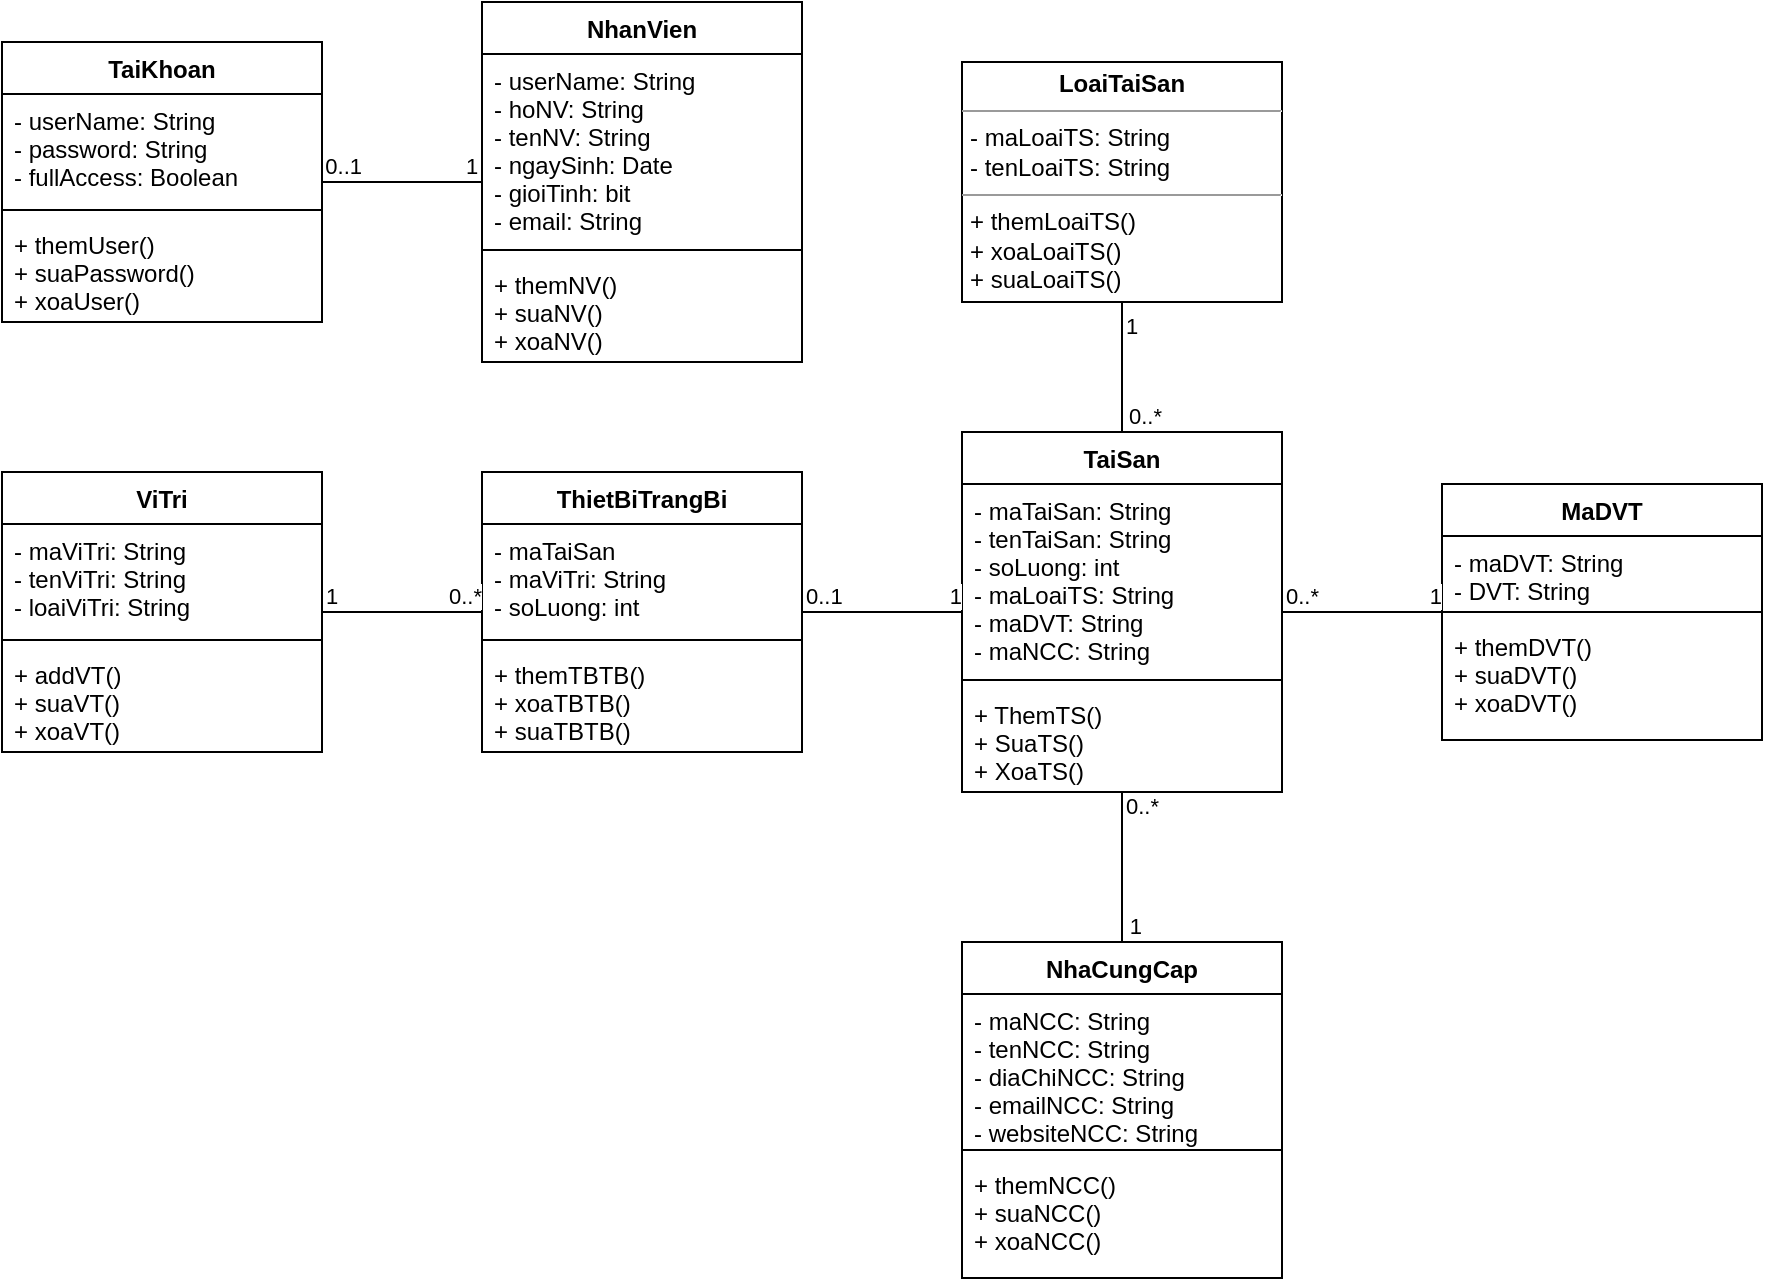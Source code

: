 <mxfile version="14.2.7" type="github" pages="6">
  <diagram id="RAEitHrTKvxhVRwaa03w" name="class">
    <mxGraphModel dx="1422" dy="762" grid="0" gridSize="10" guides="1" tooltips="1" connect="1" arrows="1" fold="1" page="1" pageScale="1" pageWidth="827" pageHeight="1169" math="0" shadow="0">
      <root>
        <mxCell id="0" />
        <mxCell id="1" parent="0" />
        <mxCell id="3gVpLZSkVEJEET_YiUOt-2" value="TaiKhoan" style="swimlane;fontStyle=1;align=center;verticalAlign=top;childLayout=stackLayout;horizontal=1;startSize=26;horizontalStack=0;resizeParent=1;resizeParentMax=0;resizeLast=0;collapsible=1;marginBottom=0;fillColor=none;" parent="1" vertex="1">
          <mxGeometry x="120" y="30" width="160" height="140" as="geometry" />
        </mxCell>
        <mxCell id="3gVpLZSkVEJEET_YiUOt-3" value="- userName: String&#xa;- password: String&#xa;- fullAccess: Boolean" style="text;strokeColor=none;fillColor=none;align=left;verticalAlign=top;spacingLeft=4;spacingRight=4;overflow=hidden;rotatable=0;points=[[0,0.5],[1,0.5]];portConstraint=eastwest;" parent="3gVpLZSkVEJEET_YiUOt-2" vertex="1">
          <mxGeometry y="26" width="160" height="54" as="geometry" />
        </mxCell>
        <mxCell id="3gVpLZSkVEJEET_YiUOt-4" value="" style="line;strokeWidth=1;fillColor=none;align=left;verticalAlign=middle;spacingTop=-1;spacingLeft=3;spacingRight=3;rotatable=0;labelPosition=right;points=[];portConstraint=eastwest;" parent="3gVpLZSkVEJEET_YiUOt-2" vertex="1">
          <mxGeometry y="80" width="160" height="8" as="geometry" />
        </mxCell>
        <mxCell id="3gVpLZSkVEJEET_YiUOt-5" value="+ themUser()&#xa;+ suaPassword()&#xa;+ xoaUser()" style="text;strokeColor=none;fillColor=none;align=left;verticalAlign=top;spacingLeft=4;spacingRight=4;overflow=hidden;rotatable=0;points=[[0,0.5],[1,0.5]];portConstraint=eastwest;" parent="3gVpLZSkVEJEET_YiUOt-2" vertex="1">
          <mxGeometry y="88" width="160" height="52" as="geometry" />
        </mxCell>
        <mxCell id="3gVpLZSkVEJEET_YiUOt-14" value="NhanVien" style="swimlane;fontStyle=1;align=center;verticalAlign=top;childLayout=stackLayout;horizontal=1;startSize=26;horizontalStack=0;resizeParent=1;resizeParentMax=0;resizeLast=0;collapsible=1;marginBottom=0;fillColor=none;" parent="1" vertex="1">
          <mxGeometry x="360" y="10" width="160" height="180" as="geometry" />
        </mxCell>
        <mxCell id="3gVpLZSkVEJEET_YiUOt-15" value="- userName: String&#xa;- hoNV: String&#xa;- tenNV: String&#xa;- ngaySinh: Date&#xa;- gioiTinh: bit&#xa;- email: String" style="text;strokeColor=none;fillColor=none;align=left;verticalAlign=top;spacingLeft=4;spacingRight=4;overflow=hidden;rotatable=0;points=[[0,0.5],[1,0.5]];portConstraint=eastwest;" parent="3gVpLZSkVEJEET_YiUOt-14" vertex="1">
          <mxGeometry y="26" width="160" height="94" as="geometry" />
        </mxCell>
        <mxCell id="3gVpLZSkVEJEET_YiUOt-16" value="" style="line;strokeWidth=1;fillColor=none;align=left;verticalAlign=middle;spacingTop=-1;spacingLeft=3;spacingRight=3;rotatable=0;labelPosition=right;points=[];portConstraint=eastwest;" parent="3gVpLZSkVEJEET_YiUOt-14" vertex="1">
          <mxGeometry y="120" width="160" height="8" as="geometry" />
        </mxCell>
        <mxCell id="3gVpLZSkVEJEET_YiUOt-17" value="+ themNV()&#xa;+ suaNV()&#xa;+ xoaNV()" style="text;strokeColor=none;fillColor=none;align=left;verticalAlign=top;spacingLeft=4;spacingRight=4;overflow=hidden;rotatable=0;points=[[0,0.5],[1,0.5]];portConstraint=eastwest;" parent="3gVpLZSkVEJEET_YiUOt-14" vertex="1">
          <mxGeometry y="128" width="160" height="52" as="geometry" />
        </mxCell>
        <mxCell id="3gVpLZSkVEJEET_YiUOt-27" value="ViTri" style="swimlane;fontStyle=1;align=center;verticalAlign=top;childLayout=stackLayout;horizontal=1;startSize=26;horizontalStack=0;resizeParent=1;resizeParentMax=0;resizeLast=0;collapsible=1;marginBottom=0;fillColor=none;" parent="1" vertex="1">
          <mxGeometry x="120" y="245" width="160" height="140" as="geometry" />
        </mxCell>
        <mxCell id="3gVpLZSkVEJEET_YiUOt-28" value="- maViTri: String&#xa;- tenViTri: String&#xa;- loaiViTri: String" style="text;strokeColor=none;fillColor=none;align=left;verticalAlign=top;spacingLeft=4;spacingRight=4;overflow=hidden;rotatable=0;points=[[0,0.5],[1,0.5]];portConstraint=eastwest;" parent="3gVpLZSkVEJEET_YiUOt-27" vertex="1">
          <mxGeometry y="26" width="160" height="54" as="geometry" />
        </mxCell>
        <mxCell id="3gVpLZSkVEJEET_YiUOt-29" value="" style="line;strokeWidth=1;fillColor=none;align=left;verticalAlign=middle;spacingTop=-1;spacingLeft=3;spacingRight=3;rotatable=0;labelPosition=right;points=[];portConstraint=eastwest;" parent="3gVpLZSkVEJEET_YiUOt-27" vertex="1">
          <mxGeometry y="80" width="160" height="8" as="geometry" />
        </mxCell>
        <mxCell id="3gVpLZSkVEJEET_YiUOt-30" value="+ addVT()&#xa;+ suaVT()&#xa;+ xoaVT()" style="text;strokeColor=none;fillColor=none;align=left;verticalAlign=top;spacingLeft=4;spacingRight=4;overflow=hidden;rotatable=0;points=[[0,0.5],[1,0.5]];portConstraint=eastwest;" parent="3gVpLZSkVEJEET_YiUOt-27" vertex="1">
          <mxGeometry y="88" width="160" height="52" as="geometry" />
        </mxCell>
        <mxCell id="3gVpLZSkVEJEET_YiUOt-32" value="ThietBiTrangBi" style="swimlane;fontStyle=1;align=center;verticalAlign=top;childLayout=stackLayout;horizontal=1;startSize=26;horizontalStack=0;resizeParent=1;resizeParentMax=0;resizeLast=0;collapsible=1;marginBottom=0;fillColor=none;" parent="1" vertex="1">
          <mxGeometry x="360" y="245" width="160" height="140" as="geometry" />
        </mxCell>
        <mxCell id="3gVpLZSkVEJEET_YiUOt-33" value="- maTaiSan&#xa;- maViTri: String&#xa;- soLuong: int" style="text;strokeColor=none;fillColor=none;align=left;verticalAlign=top;spacingLeft=4;spacingRight=4;overflow=hidden;rotatable=0;points=[[0,0.5],[1,0.5]];portConstraint=eastwest;" parent="3gVpLZSkVEJEET_YiUOt-32" vertex="1">
          <mxGeometry y="26" width="160" height="54" as="geometry" />
        </mxCell>
        <mxCell id="3gVpLZSkVEJEET_YiUOt-34" value="" style="line;strokeWidth=1;fillColor=none;align=left;verticalAlign=middle;spacingTop=-1;spacingLeft=3;spacingRight=3;rotatable=0;labelPosition=right;points=[];portConstraint=eastwest;" parent="3gVpLZSkVEJEET_YiUOt-32" vertex="1">
          <mxGeometry y="80" width="160" height="8" as="geometry" />
        </mxCell>
        <mxCell id="3gVpLZSkVEJEET_YiUOt-35" value="+ themTBTB()&#xa;+ xoaTBTB()&#xa;+ suaTBTB()" style="text;strokeColor=none;fillColor=none;align=left;verticalAlign=top;spacingLeft=4;spacingRight=4;overflow=hidden;rotatable=0;points=[[0,0.5],[1,0.5]];portConstraint=eastwest;" parent="3gVpLZSkVEJEET_YiUOt-32" vertex="1">
          <mxGeometry y="88" width="160" height="52" as="geometry" />
        </mxCell>
        <mxCell id="3gVpLZSkVEJEET_YiUOt-36" value="TaiSan" style="swimlane;fontStyle=1;align=center;verticalAlign=top;childLayout=stackLayout;horizontal=1;startSize=26;horizontalStack=0;resizeParent=1;resizeParentMax=0;resizeLast=0;collapsible=1;marginBottom=0;fillColor=none;" parent="1" vertex="1">
          <mxGeometry x="600" y="225" width="160" height="180" as="geometry" />
        </mxCell>
        <mxCell id="3gVpLZSkVEJEET_YiUOt-37" value="- maTaiSan: String&#xa;- tenTaiSan: String&#xa;- soLuong: int&#xa;- maLoaiTS: String&#xa;- maDVT: String&#xa;- maNCC: String&#xa;" style="text;strokeColor=none;fillColor=none;align=left;verticalAlign=top;spacingLeft=4;spacingRight=4;overflow=hidden;rotatable=0;points=[[0,0.5],[1,0.5]];portConstraint=eastwest;" parent="3gVpLZSkVEJEET_YiUOt-36" vertex="1">
          <mxGeometry y="26" width="160" height="94" as="geometry" />
        </mxCell>
        <mxCell id="3gVpLZSkVEJEET_YiUOt-38" value="" style="line;strokeWidth=1;fillColor=none;align=left;verticalAlign=middle;spacingTop=-1;spacingLeft=3;spacingRight=3;rotatable=0;labelPosition=right;points=[];portConstraint=eastwest;" parent="3gVpLZSkVEJEET_YiUOt-36" vertex="1">
          <mxGeometry y="120" width="160" height="8" as="geometry" />
        </mxCell>
        <mxCell id="3gVpLZSkVEJEET_YiUOt-39" value="+ ThemTS()&#xa;+ SuaTS()&#xa;+ XoaTS()" style="text;strokeColor=none;fillColor=none;align=left;verticalAlign=top;spacingLeft=4;spacingRight=4;overflow=hidden;rotatable=0;points=[[0,0.5],[1,0.5]];portConstraint=eastwest;" parent="3gVpLZSkVEJEET_YiUOt-36" vertex="1">
          <mxGeometry y="128" width="160" height="52" as="geometry" />
        </mxCell>
        <mxCell id="3gVpLZSkVEJEET_YiUOt-43" value="" style="endArrow=none;html=1;edgeStyle=orthogonalEdgeStyle;" parent="1" source="3gVpLZSkVEJEET_YiUOt-32" target="3gVpLZSkVEJEET_YiUOt-36" edge="1">
          <mxGeometry relative="1" as="geometry">
            <mxPoint x="250" y="325.0" as="sourcePoint" />
            <mxPoint x="370" y="325.0" as="targetPoint" />
          </mxGeometry>
        </mxCell>
        <mxCell id="3gVpLZSkVEJEET_YiUOt-44" value="0..1" style="edgeLabel;resizable=0;html=1;align=left;verticalAlign=bottom;" parent="3gVpLZSkVEJEET_YiUOt-43" connectable="0" vertex="1">
          <mxGeometry x="-1" relative="1" as="geometry" />
        </mxCell>
        <mxCell id="3gVpLZSkVEJEET_YiUOt-45" value="1" style="edgeLabel;resizable=0;html=1;align=right;verticalAlign=bottom;" parent="3gVpLZSkVEJEET_YiUOt-43" connectable="0" vertex="1">
          <mxGeometry x="1" relative="1" as="geometry" />
        </mxCell>
        <mxCell id="3gVpLZSkVEJEET_YiUOt-53" value="" style="endArrow=none;html=1;edgeStyle=orthogonalEdgeStyle;" parent="1" source="3gVpLZSkVEJEET_YiUOt-27" target="3gVpLZSkVEJEET_YiUOt-32" edge="1">
          <mxGeometry relative="1" as="geometry">
            <mxPoint x="530" y="325" as="sourcePoint" />
            <mxPoint x="650" y="325" as="targetPoint" />
          </mxGeometry>
        </mxCell>
        <mxCell id="3gVpLZSkVEJEET_YiUOt-54" value="1" style="edgeLabel;resizable=0;html=1;align=left;verticalAlign=bottom;" parent="3gVpLZSkVEJEET_YiUOt-53" connectable="0" vertex="1">
          <mxGeometry x="-1" relative="1" as="geometry" />
        </mxCell>
        <mxCell id="3gVpLZSkVEJEET_YiUOt-55" value="0..*" style="edgeLabel;resizable=0;html=1;align=right;verticalAlign=bottom;" parent="3gVpLZSkVEJEET_YiUOt-53" connectable="0" vertex="1">
          <mxGeometry x="1" relative="1" as="geometry" />
        </mxCell>
        <mxCell id="3gVpLZSkVEJEET_YiUOt-56" value="" style="endArrow=none;html=1;edgeStyle=orthogonalEdgeStyle;" parent="1" source="3gVpLZSkVEJEET_YiUOt-14" target="3gVpLZSkVEJEET_YiUOt-2" edge="1">
          <mxGeometry relative="1" as="geometry">
            <mxPoint x="250" y="325" as="sourcePoint" />
            <mxPoint x="370" y="325" as="targetPoint" />
          </mxGeometry>
        </mxCell>
        <mxCell id="3gVpLZSkVEJEET_YiUOt-57" value="1" style="edgeLabel;resizable=0;html=1;align=left;verticalAlign=bottom;" parent="3gVpLZSkVEJEET_YiUOt-56" connectable="0" vertex="1">
          <mxGeometry x="-1" relative="1" as="geometry">
            <mxPoint x="-10" as="offset" />
          </mxGeometry>
        </mxCell>
        <mxCell id="3gVpLZSkVEJEET_YiUOt-58" value="0..1" style="edgeLabel;resizable=0;html=1;align=right;verticalAlign=bottom;" parent="3gVpLZSkVEJEET_YiUOt-56" connectable="0" vertex="1">
          <mxGeometry x="1" relative="1" as="geometry">
            <mxPoint x="20" as="offset" />
          </mxGeometry>
        </mxCell>
        <mxCell id="3gVpLZSkVEJEET_YiUOt-59" value="&lt;p style=&quot;margin: 0px ; margin-top: 4px ; text-align: center&quot;&gt;&lt;b&gt;LoaiTaiSan&lt;/b&gt;&lt;/p&gt;&lt;hr size=&quot;1&quot;&gt;&lt;p style=&quot;margin: 0px ; margin-left: 4px&quot;&gt;- maLoaiTS: String&lt;/p&gt;&lt;p style=&quot;margin: 0px ; margin-left: 4px&quot;&gt;- tenLoaiTS: String&lt;/p&gt;&lt;hr size=&quot;1&quot;&gt;&lt;p style=&quot;margin: 0px ; margin-left: 4px&quot;&gt;+ themLoaiTS()&lt;/p&gt;&lt;p style=&quot;margin: 0px ; margin-left: 4px&quot;&gt;+ xoaLoaiTS()&lt;/p&gt;&lt;p style=&quot;margin: 0px ; margin-left: 4px&quot;&gt;+ suaLoaiTS()&lt;/p&gt;" style="verticalAlign=top;align=left;overflow=fill;fontSize=12;fontFamily=Helvetica;html=1;fillColor=none;" parent="1" vertex="1">
          <mxGeometry x="600" y="40" width="160" height="120" as="geometry" />
        </mxCell>
        <mxCell id="3gVpLZSkVEJEET_YiUOt-61" value="" style="endArrow=none;html=1;edgeStyle=orthogonalEdgeStyle;" parent="1" source="3gVpLZSkVEJEET_YiUOt-59" target="3gVpLZSkVEJEET_YiUOt-36" edge="1">
          <mxGeometry relative="1" as="geometry">
            <mxPoint x="530" y="325" as="sourcePoint" />
            <mxPoint x="650" y="325" as="targetPoint" />
          </mxGeometry>
        </mxCell>
        <mxCell id="3gVpLZSkVEJEET_YiUOt-62" value="1" style="edgeLabel;resizable=0;html=1;align=left;verticalAlign=bottom;" parent="3gVpLZSkVEJEET_YiUOt-61" connectable="0" vertex="1">
          <mxGeometry x="-1" relative="1" as="geometry">
            <mxPoint y="20" as="offset" />
          </mxGeometry>
        </mxCell>
        <mxCell id="3gVpLZSkVEJEET_YiUOt-63" value="0..*" style="edgeLabel;resizable=0;html=1;align=right;verticalAlign=bottom;" parent="3gVpLZSkVEJEET_YiUOt-61" connectable="0" vertex="1">
          <mxGeometry x="1" relative="1" as="geometry">
            <mxPoint x="20" as="offset" />
          </mxGeometry>
        </mxCell>
        <mxCell id="3gVpLZSkVEJEET_YiUOt-64" value="MaDVT" style="swimlane;fontStyle=1;align=center;verticalAlign=top;childLayout=stackLayout;horizontal=1;startSize=26;horizontalStack=0;resizeParent=1;resizeParentMax=0;resizeLast=0;collapsible=1;marginBottom=0;fillColor=none;" parent="1" vertex="1">
          <mxGeometry x="840" y="251" width="160" height="128" as="geometry" />
        </mxCell>
        <mxCell id="3gVpLZSkVEJEET_YiUOt-65" value="- maDVT: String&#xa;- DVT: String" style="text;strokeColor=none;fillColor=none;align=left;verticalAlign=top;spacingLeft=4;spacingRight=4;overflow=hidden;rotatable=0;points=[[0,0.5],[1,0.5]];portConstraint=eastwest;" parent="3gVpLZSkVEJEET_YiUOt-64" vertex="1">
          <mxGeometry y="26" width="160" height="34" as="geometry" />
        </mxCell>
        <mxCell id="3gVpLZSkVEJEET_YiUOt-66" value="" style="line;strokeWidth=1;fillColor=none;align=left;verticalAlign=middle;spacingTop=-1;spacingLeft=3;spacingRight=3;rotatable=0;labelPosition=right;points=[];portConstraint=eastwest;" parent="3gVpLZSkVEJEET_YiUOt-64" vertex="1">
          <mxGeometry y="60" width="160" height="8" as="geometry" />
        </mxCell>
        <mxCell id="3gVpLZSkVEJEET_YiUOt-67" value="+ themDVT()&#xa;+ suaDVT()&#xa;+ xoaDVT()" style="text;strokeColor=none;fillColor=none;align=left;verticalAlign=top;spacingLeft=4;spacingRight=4;overflow=hidden;rotatable=0;points=[[0,0.5],[1,0.5]];portConstraint=eastwest;" parent="3gVpLZSkVEJEET_YiUOt-64" vertex="1">
          <mxGeometry y="68" width="160" height="60" as="geometry" />
        </mxCell>
        <mxCell id="3gVpLZSkVEJEET_YiUOt-68" value="" style="endArrow=none;html=1;edgeStyle=orthogonalEdgeStyle;" parent="1" source="3gVpLZSkVEJEET_YiUOt-36" target="3gVpLZSkVEJEET_YiUOt-64" edge="1">
          <mxGeometry relative="1" as="geometry">
            <mxPoint x="530" y="325" as="sourcePoint" />
            <mxPoint x="650" y="325" as="targetPoint" />
          </mxGeometry>
        </mxCell>
        <mxCell id="3gVpLZSkVEJEET_YiUOt-69" value="0..*" style="edgeLabel;resizable=0;html=1;align=left;verticalAlign=bottom;" parent="3gVpLZSkVEJEET_YiUOt-68" connectable="0" vertex="1">
          <mxGeometry x="-1" relative="1" as="geometry" />
        </mxCell>
        <mxCell id="3gVpLZSkVEJEET_YiUOt-70" value="1" style="edgeLabel;resizable=0;html=1;align=right;verticalAlign=bottom;" parent="3gVpLZSkVEJEET_YiUOt-68" connectable="0" vertex="1">
          <mxGeometry x="1" relative="1" as="geometry" />
        </mxCell>
        <mxCell id="3gVpLZSkVEJEET_YiUOt-71" value="NhaCungCap" style="swimlane;fontStyle=1;align=center;verticalAlign=top;childLayout=stackLayout;horizontal=1;startSize=26;horizontalStack=0;resizeParent=1;resizeParentMax=0;resizeLast=0;collapsible=1;marginBottom=0;fillColor=none;" parent="1" vertex="1">
          <mxGeometry x="600" y="480" width="160" height="168" as="geometry" />
        </mxCell>
        <mxCell id="3gVpLZSkVEJEET_YiUOt-72" value="- maNCC: String&#xa;- tenNCC: String&#xa;- diaChiNCC: String&#xa;- emailNCC: String&#xa;- websiteNCC: String" style="text;strokeColor=none;fillColor=none;align=left;verticalAlign=top;spacingLeft=4;spacingRight=4;overflow=hidden;rotatable=0;points=[[0,0.5],[1,0.5]];portConstraint=eastwest;" parent="3gVpLZSkVEJEET_YiUOt-71" vertex="1">
          <mxGeometry y="26" width="160" height="74" as="geometry" />
        </mxCell>
        <mxCell id="3gVpLZSkVEJEET_YiUOt-73" value="" style="line;strokeWidth=1;fillColor=none;align=left;verticalAlign=middle;spacingTop=-1;spacingLeft=3;spacingRight=3;rotatable=0;labelPosition=right;points=[];portConstraint=eastwest;" parent="3gVpLZSkVEJEET_YiUOt-71" vertex="1">
          <mxGeometry y="100" width="160" height="8" as="geometry" />
        </mxCell>
        <mxCell id="3gVpLZSkVEJEET_YiUOt-74" value="+ themNCC()&#xa;+ suaNCC()&#xa;+ xoaNCC()" style="text;strokeColor=none;fillColor=none;align=left;verticalAlign=top;spacingLeft=4;spacingRight=4;overflow=hidden;rotatable=0;points=[[0,0.5],[1,0.5]];portConstraint=eastwest;" parent="3gVpLZSkVEJEET_YiUOt-71" vertex="1">
          <mxGeometry y="108" width="160" height="60" as="geometry" />
        </mxCell>
        <mxCell id="3gVpLZSkVEJEET_YiUOt-75" value="" style="endArrow=none;html=1;edgeStyle=orthogonalEdgeStyle;" parent="1" source="3gVpLZSkVEJEET_YiUOt-36" target="3gVpLZSkVEJEET_YiUOt-71" edge="1">
          <mxGeometry relative="1" as="geometry">
            <mxPoint x="770" y="325.0" as="sourcePoint" />
            <mxPoint x="850" y="325.0" as="targetPoint" />
          </mxGeometry>
        </mxCell>
        <mxCell id="3gVpLZSkVEJEET_YiUOt-76" value="0..*" style="edgeLabel;resizable=0;html=1;align=left;verticalAlign=bottom;" parent="3gVpLZSkVEJEET_YiUOt-75" connectable="0" vertex="1">
          <mxGeometry x="-1" relative="1" as="geometry">
            <mxPoint y="15" as="offset" />
          </mxGeometry>
        </mxCell>
        <mxCell id="3gVpLZSkVEJEET_YiUOt-77" value="1" style="edgeLabel;resizable=0;html=1;align=right;verticalAlign=bottom;" parent="3gVpLZSkVEJEET_YiUOt-75" connectable="0" vertex="1">
          <mxGeometry x="1" relative="1" as="geometry">
            <mxPoint x="10" as="offset" />
          </mxGeometry>
        </mxCell>
      </root>
    </mxGraphModel>
  </diagram>
  <diagram id="h5h7EHYUHNHQWOioB1R5" name="login">
    <mxGraphModel dx="1422" dy="762" grid="0" gridSize="10" guides="1" tooltips="1" connect="1" arrows="1" fold="1" page="1" pageScale="1" pageWidth="827" pageHeight="1169" math="0" shadow="0">
      <root>
        <mxCell id="YnYnntMEkjnaOTe9JXkg-0" />
        <mxCell id="YnYnntMEkjnaOTe9JXkg-1" parent="YnYnntMEkjnaOTe9JXkg-0" />
        <mxCell id="HtbIlN3Xa4dZuLqBQ0ec-0" style="edgeStyle=orthogonalEdgeStyle;rounded=0;orthogonalLoop=1;jettySize=auto;html=1;endArrow=open;endFill=0;endSize=8;dashed=1;" parent="YnYnntMEkjnaOTe9JXkg-1" source="HtbIlN3Xa4dZuLqBQ0ec-1" target="HtbIlN3Xa4dZuLqBQ0ec-3" edge="1">
          <mxGeometry relative="1" as="geometry" />
        </mxCell>
        <mxCell id="HtbIlN3Xa4dZuLqBQ0ec-1" value="&lt;p style=&quot;margin: 0px ; margin-top: 4px ; text-align: center&quot;&gt;&amp;lt;&amp;lt;boundary&amp;gt;&amp;gt;&lt;br&gt;&lt;b&gt;FormDangNhap&lt;/b&gt;&lt;/p&gt;&lt;hr size=&quot;1&quot;&gt;&lt;p style=&quot;margin: 0px ; margin-left: 4px&quot;&gt;+ dangNhap(String userName, String password)&lt;br&gt;&lt;/p&gt;" style="verticalAlign=top;align=left;overflow=fill;fontSize=12;fontFamily=Helvetica;html=1;" parent="YnYnntMEkjnaOTe9JXkg-1" vertex="1">
          <mxGeometry x="122" y="205" width="280" height="80" as="geometry" />
        </mxCell>
        <mxCell id="HtbIlN3Xa4dZuLqBQ0ec-2" style="edgeStyle=orthogonalEdgeStyle;rounded=0;orthogonalLoop=1;jettySize=auto;html=1;endArrow=open;endFill=0;endSize=6;" parent="YnYnntMEkjnaOTe9JXkg-1" source="HtbIlN3Xa4dZuLqBQ0ec-3" target="HtbIlN3Xa4dZuLqBQ0ec-4" edge="1">
          <mxGeometry relative="1" as="geometry" />
        </mxCell>
        <mxCell id="HtbIlN3Xa4dZuLqBQ0ec-3" value="&lt;p style=&quot;margin: 0px ; margin-top: 4px ; text-align: center&quot;&gt;&amp;lt;&amp;lt;control&amp;gt;&amp;gt;&lt;br&gt;&lt;b&gt;DKDangNhap&lt;/b&gt;&lt;/p&gt;&lt;hr size=&quot;1&quot;&gt;&lt;p style=&quot;margin: 0px ; margin-left: 4px&quot;&gt;+ kiemTraTK(String userName, String password)&lt;br&gt;&lt;/p&gt;" style="verticalAlign=top;align=left;overflow=fill;fontSize=12;fontFamily=Helvetica;html=1;" parent="YnYnntMEkjnaOTe9JXkg-1" vertex="1">
          <mxGeometry x="122" y="325" width="280" height="80" as="geometry" />
        </mxCell>
        <mxCell id="HtbIlN3Xa4dZuLqBQ0ec-4" value="&lt;p style=&quot;margin: 0px ; margin-top: 4px ; text-align: center&quot;&gt;&amp;lt;&amp;lt;entity&amp;gt;&amp;gt;&lt;br&gt;&lt;b&gt;TaiKhoan&lt;/b&gt;&lt;/p&gt;&lt;hr size=&quot;1&quot;&gt;&lt;p style=&quot;margin: 0px ; margin-left: 4px&quot;&gt;- String: user&lt;br&gt;- String: password&lt;/p&gt;&lt;hr size=&quot;1&quot;&gt;&lt;p style=&quot;margin: 0px ; margin-left: 4px&quot;&gt;+ kiemTraTK(String userName, String password)&lt;br&gt;&lt;/p&gt;" style="verticalAlign=top;align=left;overflow=fill;fontSize=12;fontFamily=Helvetica;html=1;" parent="YnYnntMEkjnaOTe9JXkg-1" vertex="1">
          <mxGeometry x="507" y="310" width="268" height="110" as="geometry" />
        </mxCell>
        <mxCell id="HtbIlN3Xa4dZuLqBQ0ec-5" style="edgeStyle=orthogonalEdgeStyle;rounded=0;orthogonalLoop=1;jettySize=auto;html=1;endArrow=open;endFill=0;endSize=8;" parent="YnYnntMEkjnaOTe9JXkg-1" source="HtbIlN3Xa4dZuLqBQ0ec-6" target="HtbIlN3Xa4dZuLqBQ0ec-1" edge="1">
          <mxGeometry relative="1" as="geometry" />
        </mxCell>
        <mxCell id="HtbIlN3Xa4dZuLqBQ0ec-6" value="Employee" style="shape=umlActor;verticalLabelPosition=bottom;verticalAlign=top;html=1;outlineConnect=0;" parent="YnYnntMEkjnaOTe9JXkg-1" vertex="1">
          <mxGeometry x="52" y="215" width="30" height="60" as="geometry" />
        </mxCell>
      </root>
    </mxGraphModel>
  </diagram>
  <diagram id="zAO2OxBTRoCuoDUjrDyt" name="Sua chua bao tri">
    <mxGraphModel dx="1422" dy="762" grid="0" gridSize="10" guides="1" tooltips="1" connect="1" arrows="1" fold="1" page="1" pageScale="1" pageWidth="827" pageHeight="1169" math="0" shadow="0">
      <root>
        <mxCell id="aAGrlb5YGExNt_dQUtVv-0" />
        <mxCell id="aAGrlb5YGExNt_dQUtVv-1" parent="aAGrlb5YGExNt_dQUtVv-0" />
        <mxCell id="aAGrlb5YGExNt_dQUtVv-2" style="edgeStyle=orthogonalEdgeStyle;rounded=0;orthogonalLoop=1;jettySize=auto;html=1;dashed=1;endArrow=open;endFill=0;endSize=8;" parent="aAGrlb5YGExNt_dQUtVv-1" source="aAGrlb5YGExNt_dQUtVv-3" target="aAGrlb5YGExNt_dQUtVv-7" edge="1">
          <mxGeometry relative="1" as="geometry">
            <Array as="points">
              <mxPoint x="350" y="210" />
              <mxPoint x="350" y="210" />
            </Array>
          </mxGeometry>
        </mxCell>
        <mxCell id="aAGrlb5YGExNt_dQUtVv-3" value="&lt;p style=&quot;margin: 0px ; margin-top: 4px ; text-align: center&quot;&gt;&amp;lt;&amp;lt;boundary&amp;gt;&amp;gt;&lt;br&gt;&lt;b&gt;FormSCBT&lt;/b&gt;&lt;/p&gt;&lt;hr size=&quot;1&quot;&gt;&lt;p style=&quot;margin: 0px 0px 0px 4px&quot;&gt;+ SCBTThietBi()&lt;br&gt;+ xemBanGhiSCBT()&lt;/p&gt;&lt;p style=&quot;margin: 0px 0px 0px 4px&quot;&gt;+ luuBanGhiSCBT()&lt;/p&gt;" style="verticalAlign=top;align=left;overflow=fill;fontSize=12;fontFamily=Helvetica;html=1;" parent="aAGrlb5YGExNt_dQUtVv-1" vertex="1">
          <mxGeometry x="139" y="160" width="160" height="100" as="geometry" />
        </mxCell>
        <mxCell id="aAGrlb5YGExNt_dQUtVv-4" style="edgeStyle=orthogonalEdgeStyle;rounded=0;orthogonalLoop=1;jettySize=auto;html=1;endArrow=open;endFill=0;endSize=8;" parent="aAGrlb5YGExNt_dQUtVv-1" source="aAGrlb5YGExNt_dQUtVv-7" target="bk4ySWkAprI1VT_vWQbj-0" edge="1">
          <mxGeometry relative="1" as="geometry">
            <mxPoint x="440.5" y="370" as="targetPoint" />
          </mxGeometry>
        </mxCell>
        <mxCell id="aAGrlb5YGExNt_dQUtVv-5" style="edgeStyle=orthogonalEdgeStyle;rounded=0;orthogonalLoop=1;jettySize=auto;html=1;endArrow=open;endFill=0;endSize=8;" parent="aAGrlb5YGExNt_dQUtVv-1" source="aAGrlb5YGExNt_dQUtVv-7" target="aAGrlb5YGExNt_dQUtVv-13" edge="1">
          <mxGeometry relative="1" as="geometry">
            <Array as="points" />
          </mxGeometry>
        </mxCell>
        <mxCell id="aAGrlb5YGExNt_dQUtVv-7" value="&lt;p style=&quot;margin: 0px ; margin-top: 4px ; text-align: center&quot;&gt;&amp;lt;&amp;lt;control&amp;gt;&amp;gt;&lt;br&gt;&lt;b&gt;DKSCBT&lt;/b&gt;&lt;/p&gt;&lt;hr size=&quot;1&quot;&gt;&lt;p style=&quot;margin: 0px ; margin-left: 4px&quot;&gt;- dsMaTaiSan[]&lt;br&gt;- maSCBT: String&lt;/p&gt;&lt;hr size=&quot;1&quot;&gt;&lt;p style=&quot;margin: 0px ; margin-left: 4px&quot;&gt;&lt;span&gt;+ xacThucMaTaiSan()&lt;/span&gt;&lt;br&gt;&lt;/p&gt;&lt;p style=&quot;margin: 0px ; margin-left: 4px&quot;&gt;+ getMaSCBT()&lt;/p&gt;&lt;p style=&quot;margin: 0px ; margin-left: 4px&quot;&gt;+ setDSMaTaiSan()&lt;/p&gt;&lt;p style=&quot;margin: 0px ; margin-left: 4px&quot;&gt;+ setMaSCBT()&lt;/p&gt;" style="verticalAlign=top;align=left;overflow=fill;fontSize=12;fontFamily=Helvetica;html=1;" parent="aAGrlb5YGExNt_dQUtVv-1" vertex="1">
          <mxGeometry x="360" y="160" width="161" height="160" as="geometry" />
        </mxCell>
        <mxCell id="aAGrlb5YGExNt_dQUtVv-8" style="edgeStyle=orthogonalEdgeStyle;rounded=0;orthogonalLoop=1;jettySize=auto;html=1;endArrow=open;endFill=0;endSize=8;" parent="aAGrlb5YGExNt_dQUtVv-1" source="aAGrlb5YGExNt_dQUtVv-9" target="aAGrlb5YGExNt_dQUtVv-3" edge="1">
          <mxGeometry relative="1" as="geometry" />
        </mxCell>
        <mxCell id="aAGrlb5YGExNt_dQUtVv-9" value="Employee" style="shape=umlActor;verticalLabelPosition=bottom;verticalAlign=top;html=1;" parent="aAGrlb5YGExNt_dQUtVv-1" vertex="1">
          <mxGeometry x="60" y="180" width="30" height="60" as="geometry" />
        </mxCell>
        <mxCell id="x_qhnZGOFe83ArAi6nXp-0" style="edgeStyle=orthogonalEdgeStyle;rounded=0;orthogonalLoop=1;jettySize=auto;html=1;startSize=7;endArrow=open;endFill=0;endSize=8;" parent="aAGrlb5YGExNt_dQUtVv-1" source="bk4ySWkAprI1VT_vWQbj-0" target="aAGrlb5YGExNt_dQUtVv-14" edge="1">
          <mxGeometry relative="1" as="geometry">
            <mxPoint x="360" y="460.029" as="sourcePoint" />
          </mxGeometry>
        </mxCell>
        <mxCell id="aAGrlb5YGExNt_dQUtVv-13" value="&lt;p style=&quot;margin: 0px ; margin-top: 4px ; text-align: center&quot;&gt;&amp;lt;&amp;lt;entity&amp;gt;&amp;gt;&lt;br&gt;&lt;b&gt;BanGhiSCBT&lt;/b&gt;&lt;/p&gt;&lt;hr size=&quot;1&quot;&gt;&lt;p style=&quot;margin: 0px ; margin-left: 4px&quot;&gt;- maSCBT: String&lt;br&gt;&lt;/p&gt;&lt;p style=&quot;margin: 0px ; margin-left: 4px&quot;&gt;- dsMaTaiSan[]&lt;/p&gt;&lt;p style=&quot;margin: 0px ; margin-left: 4px&quot;&gt;- thoiGianSCBT: Date&lt;/p&gt;&lt;p style=&quot;margin: 0px ; margin-left: 4px&quot;&gt;- thoiGianHoanTat: Date&lt;/p&gt;&lt;p style=&quot;margin: 0px ; margin-left: 4px&quot;&gt;- tinhTrang: String&lt;/p&gt;&lt;p style=&quot;margin: 0px ; margin-left: 4px&quot;&gt;- ghiChu: String&lt;/p&gt;&lt;hr size=&quot;1&quot;&gt;&lt;p style=&quot;margin: 0px ; margin-left: 4px&quot;&gt;+ themBanGhiSCBT()&lt;/p&gt;&lt;p style=&quot;margin: 0px ; margin-left: 4px&quot;&gt;+ xoaBanGhiSCBT()&lt;/p&gt;&lt;p style=&quot;margin: 0px ; margin-left: 4px&quot;&gt;+ suaBanGhiSCBT()&lt;/p&gt;&lt;p style=&quot;margin: 0px ; margin-left: 4px&quot;&gt;+ getMaSCBT()&lt;/p&gt;" style="verticalAlign=top;align=left;overflow=fill;fontSize=12;fontFamily=Helvetica;html=1;" parent="aAGrlb5YGExNt_dQUtVv-1" vertex="1">
          <mxGeometry x="580" y="160" width="161" height="220" as="geometry" />
        </mxCell>
        <mxCell id="aAGrlb5YGExNt_dQUtVv-14" value="&lt;p style=&quot;margin: 0px ; margin-top: 4px ; text-align: center&quot;&gt;&amp;lt;&amp;lt;entity&amp;gt;&amp;gt;&lt;br&gt;&lt;b&gt;TaiSan&lt;/b&gt;&lt;/p&gt;&lt;hr size=&quot;1&quot;&gt;&lt;p style=&quot;margin: 0px ; margin-left: 4px&quot;&gt;- maTaiSan: String&lt;br style=&quot;padding: 0px ; margin: 0px&quot;&gt;- tenTaiSan: String&lt;br style=&quot;padding: 0px ; margin: 0px&quot;&gt;- soLuong: int&lt;br style=&quot;padding: 0px ; margin: 0px&quot;&gt;- maLoaiTS: String&lt;br style=&quot;padding: 0px ; margin: 0px&quot;&gt;- maDVT: String&lt;br style=&quot;padding: 0px ; margin: 0px&quot;&gt;- maNCC: String&lt;/p&gt;&lt;hr size=&quot;1&quot;&gt;&lt;p style=&quot;margin: 0px ; margin-left: 4px&quot;&gt;+ getMaTaiSan()&lt;br&gt;+ getTenTaiSan()&lt;/p&gt;&lt;p style=&quot;margin: 0px ; margin-left: 4px&quot;&gt;+ getLoaiTS()&lt;/p&gt;&lt;p style=&quot;margin: 0px ; margin-left: 4px&quot;&gt;+ getNCC()&lt;/p&gt;&lt;p style=&quot;margin: 0px ; margin-left: 4px&quot;&gt;+ timKiemTS()&lt;/p&gt;&lt;p style=&quot;margin: 0px ; margin-left: 4px&quot;&gt;+ getSoLuong()&lt;/p&gt;" style="verticalAlign=top;align=left;overflow=fill;fontSize=12;fontFamily=Helvetica;html=1;" parent="aAGrlb5YGExNt_dQUtVv-1" vertex="1">
          <mxGeometry x="138" y="320" width="161" height="230" as="geometry" />
        </mxCell>
        <mxCell id="bk4ySWkAprI1VT_vWQbj-0" value="&lt;p style=&quot;margin: 0px ; margin-top: 4px ; text-align: center&quot;&gt;&amp;lt;&amp;lt;control&amp;gt;&amp;gt;&lt;br&gt;&lt;b&gt;DKTimKiem&lt;/b&gt;&lt;/p&gt;&lt;hr size=&quot;1&quot;&gt;&lt;p style=&quot;margin: 0px ; margin-left: 4px&quot;&gt;- dsTieuChi[]&lt;/p&gt;&lt;p style=&quot;margin: 0px ; margin-left: 4px&quot;&gt;- dsThuocTinh[]&lt;/p&gt;&lt;p style=&quot;margin: 0px ; margin-left: 4px&quot;&gt;- dsThaoTac[]&lt;/p&gt;&lt;p style=&quot;margin: 0px ; margin-left: 4px&quot;&gt;- dsKetQua[]&lt;/p&gt;&lt;hr size=&quot;1&quot;&gt;&lt;p style=&quot;margin: 0px ; margin-left: 4px&quot;&gt;+ xuLyTuKhoa()&lt;/p&gt;&lt;p style=&quot;margin: 0px ; margin-left: 4px&quot;&gt;+ getKetQua()&lt;/p&gt;&lt;p style=&quot;margin: 0px ; margin-left: 4px&quot;&gt;+ timKiemTS()&lt;/p&gt;&lt;p style=&quot;margin: 0px ; margin-left: 4px&quot;&gt;+ setTieuChi()&lt;/p&gt;" style="verticalAlign=top;align=left;overflow=fill;fontSize=12;fontFamily=Helvetica;html=1;" parent="aAGrlb5YGExNt_dQUtVv-1" vertex="1">
          <mxGeometry x="360" y="375" width="161" height="180" as="geometry" />
        </mxCell>
      </root>
    </mxGraphModel>
  </diagram>
  <diagram id="SH1pedr4PIhH-PoAaaO5" name="hoan tat sua chua bao tri">
    <mxGraphModel dx="1422" dy="762" grid="0" gridSize="10" guides="1" tooltips="1" connect="1" arrows="1" fold="1" page="1" pageScale="1" pageWidth="827" pageHeight="1169" math="0" shadow="0">
      <root>
        <mxCell id="ecenxI_oaud6PLR1HW06-0" />
        <mxCell id="ecenxI_oaud6PLR1HW06-1" parent="ecenxI_oaud6PLR1HW06-0" />
        <mxCell id="ecenxI_oaud6PLR1HW06-2" style="edgeStyle=orthogonalEdgeStyle;rounded=0;orthogonalLoop=1;jettySize=auto;html=1;endArrow=open;endFill=0;endSize=8;dashed=1;" parent="ecenxI_oaud6PLR1HW06-1" source="ecenxI_oaud6PLR1HW06-3" target="ecenxI_oaud6PLR1HW06-8" edge="1">
          <mxGeometry relative="1" as="geometry">
            <Array as="points">
              <mxPoint x="330" y="200" />
              <mxPoint x="330" y="200" />
            </Array>
          </mxGeometry>
        </mxCell>
        <mxCell id="ecenxI_oaud6PLR1HW06-3" value="&lt;p style=&quot;margin: 0px ; margin-top: 4px ; text-align: center&quot;&gt;&amp;lt;&amp;lt;boundary&amp;gt;&amp;gt;&lt;br&gt;&lt;b&gt;FormHTSCBT&lt;/b&gt;&lt;/p&gt;&lt;hr size=&quot;1&quot;&gt;&lt;p style=&quot;margin: 0px ; margin-left: 4px&quot;&gt;+ hoanTatSCBT()&lt;br&gt;&lt;/p&gt;" style="verticalAlign=top;align=left;overflow=fill;fontSize=12;fontFamily=Helvetica;html=1;" parent="ecenxI_oaud6PLR1HW06-1" vertex="1">
          <mxGeometry x="160" y="165" width="160" height="70" as="geometry" />
        </mxCell>
        <mxCell id="ecenxI_oaud6PLR1HW06-4" style="edgeStyle=orthogonalEdgeStyle;rounded=0;orthogonalLoop=1;jettySize=auto;html=1;endArrow=open;endFill=0;endSize=8;" parent="ecenxI_oaud6PLR1HW06-1" source="ecenxI_oaud6PLR1HW06-5" target="ecenxI_oaud6PLR1HW06-3" edge="1">
          <mxGeometry relative="1" as="geometry" />
        </mxCell>
        <mxCell id="ecenxI_oaud6PLR1HW06-5" value="Employee" style="shape=umlActor;verticalLabelPosition=bottom;verticalAlign=top;html=1;" parent="ecenxI_oaud6PLR1HW06-1" vertex="1">
          <mxGeometry x="80" y="170" width="30" height="60" as="geometry" />
        </mxCell>
        <mxCell id="3bPtY_sUYZB25gwrIc1q-1" style="edgeStyle=orthogonalEdgeStyle;rounded=0;orthogonalLoop=1;jettySize=auto;html=1;startSize=7;endArrow=open;endFill=0;endSize=8;" parent="ecenxI_oaud6PLR1HW06-1" source="ecenxI_oaud6PLR1HW06-8" target="PMs-vBLV5k_psrsyDIZQ-0" edge="1">
          <mxGeometry relative="1" as="geometry">
            <mxPoint x="560" y="230" as="targetPoint" />
          </mxGeometry>
        </mxCell>
        <mxCell id="ecenxI_oaud6PLR1HW06-8" value="&lt;p style=&quot;margin: 4px 0px 0px ; text-align: center&quot;&gt;&amp;lt;&amp;lt;control&amp;gt;&amp;gt;&lt;br&gt;&lt;b&gt;DKHTSCBT&lt;/b&gt;&lt;/p&gt;&lt;hr size=&quot;1&quot;&gt;&lt;p style=&quot;margin: 0px 0px 0px 4px&quot;&gt;- dsMaTaiSan[]&lt;br&gt;- maSCBT: String&lt;/p&gt;&lt;hr size=&quot;1&quot;&gt;&lt;p style=&quot;margin: 0px 0px 0px 4px&quot;&gt;+ xacThucMaTaiSan()&lt;br&gt;&lt;/p&gt;&lt;p style=&quot;margin: 0px 0px 0px 4px&quot;&gt;+ getMaSCBT()&lt;/p&gt;&lt;p style=&quot;margin: 0px 0px 0px 4px&quot;&gt;+ setDSMaTaiSan()&lt;/p&gt;&lt;p style=&quot;margin: 0px 0px 0px 4px&quot;&gt;+ setMaSCBT()&lt;/p&gt;" style="verticalAlign=top;align=left;overflow=fill;fontSize=12;fontFamily=Helvetica;html=1;" parent="ecenxI_oaud6PLR1HW06-1" vertex="1">
          <mxGeometry x="360" y="120" width="160" height="160" as="geometry" />
        </mxCell>
        <mxCell id="PMs-vBLV5k_psrsyDIZQ-0" value="&lt;p style=&quot;margin: 0px ; margin-top: 4px ; text-align: center&quot;&gt;&amp;lt;&amp;lt;entity&amp;gt;&amp;gt;&lt;br&gt;&lt;b&gt;BanGhiHTSCBT&lt;/b&gt;&lt;/p&gt;&lt;hr size=&quot;1&quot;&gt;&lt;p style=&quot;margin: 0px ; margin-left: 4px&quot;&gt;- maSCBT: String&lt;br&gt;&lt;/p&gt;&lt;p style=&quot;margin: 0px ; margin-left: 4px&quot;&gt;- dsMaTaiSan[]&lt;/p&gt;&lt;p style=&quot;margin: 0px ; margin-left: 4px&quot;&gt;- thoiGianSCBT: Date&lt;/p&gt;&lt;p style=&quot;margin: 0px ; margin-left: 4px&quot;&gt;- thoiGianHoanTat: Date&lt;/p&gt;&lt;p style=&quot;margin: 0px ; margin-left: 4px&quot;&gt;- tinhTrang: String&lt;/p&gt;&lt;p style=&quot;margin: 0px ; margin-left: 4px&quot;&gt;- ghiChu: String&lt;/p&gt;&lt;hr size=&quot;1&quot;&gt;&lt;p style=&quot;margin: 0px ; margin-left: 4px&quot;&gt;+ themBanGhiHTSCBT()&lt;/p&gt;&lt;p style=&quot;margin: 0px ; margin-left: 4px&quot;&gt;+ xoaBanGhiHTSCBT()&lt;/p&gt;&lt;p style=&quot;margin: 0px ; margin-left: 4px&quot;&gt;+ suaBanGhiHTSCBT()&lt;/p&gt;&lt;p style=&quot;margin: 0px ; margin-left: 4px&quot;&gt;+ getMaSCBT()&lt;/p&gt;" style="verticalAlign=top;align=left;overflow=fill;fontSize=12;fontFamily=Helvetica;html=1;" parent="ecenxI_oaud6PLR1HW06-1" vertex="1">
          <mxGeometry x="560" y="90" width="161" height="220" as="geometry" />
        </mxCell>
      </root>
    </mxGraphModel>
  </diagram>
  <diagram id="gJtraTA9fR9vWQBILO1J" name="timkiem">
    <mxGraphModel dx="1422" dy="762" grid="0" gridSize="10" guides="1" tooltips="1" connect="1" arrows="1" fold="1" page="1" pageScale="1" pageWidth="827" pageHeight="1169" math="0" shadow="0">
      <root>
        <mxCell id="peOki2GFi4M2TUNX7zga-0" />
        <mxCell id="peOki2GFi4M2TUNX7zga-1" parent="peOki2GFi4M2TUNX7zga-0" />
        <mxCell id="peOki2GFi4M2TUNX7zga-2" style="edgeStyle=orthogonalEdgeStyle;rounded=0;orthogonalLoop=1;jettySize=auto;html=1;endArrow=open;endFill=0;endSize=8;" parent="peOki2GFi4M2TUNX7zga-1" source="peOki2GFi4M2TUNX7zga-3" target="peOki2GFi4M2TUNX7zga-5" edge="1">
          <mxGeometry relative="1" as="geometry" />
        </mxCell>
        <mxCell id="peOki2GFi4M2TUNX7zga-3" value="Empoloyee" style="shape=umlActor;verticalLabelPosition=bottom;verticalAlign=top;html=1;outlineConnect=0;" parent="peOki2GFi4M2TUNX7zga-1" vertex="1">
          <mxGeometry x="110" y="170" width="30" height="60" as="geometry" />
        </mxCell>
        <mxCell id="peOki2GFi4M2TUNX7zga-4" style="edgeStyle=orthogonalEdgeStyle;rounded=0;orthogonalLoop=1;jettySize=auto;html=1;startArrow=none;startFill=0;startSize=8;endArrow=open;endFill=0;endSize=6;" parent="peOki2GFi4M2TUNX7zga-1" source="peOki2GFi4M2TUNX7zga-5" target="peOki2GFi4M2TUNX7zga-12" edge="1">
          <mxGeometry relative="1" as="geometry">
            <Array as="points">
              <mxPoint x="540" y="200" />
              <mxPoint x="540" y="200" />
            </Array>
          </mxGeometry>
        </mxCell>
        <mxCell id="peOki2GFi4M2TUNX7zga-5" value="&lt;p style=&quot;margin: 0px ; margin-top: 4px ; text-align: center&quot;&gt;&amp;lt;&amp;lt;boundary&amp;gt;&amp;gt;&lt;br&gt;&lt;b&gt;FormTK&lt;/b&gt;&lt;/p&gt;&lt;hr size=&quot;1&quot;&gt;&amp;nbsp;+ timKiem()&lt;p style=&quot;margin: 0px ; margin-left: 4px&quot;&gt;+ hienThiKQ()&lt;br&gt;&lt;/p&gt;" style="verticalAlign=top;align=left;overflow=fill;fontSize=12;fontFamily=Helvetica;html=1;" parent="peOki2GFi4M2TUNX7zga-1" vertex="1">
          <mxGeometry x="320" y="160" width="160" height="80" as="geometry" />
        </mxCell>
        <mxCell id="peOki2GFi4M2TUNX7zga-6" value="&lt;p style=&quot;margin: 0px ; margin-top: 4px ; text-align: center&quot;&gt;&amp;lt;&amp;lt;boundary&amp;gt;&amp;gt;&lt;br&gt;&lt;b&gt;FormTKTaiSan&lt;/b&gt;&lt;/p&gt;&lt;hr size=&quot;1&quot;&gt;&lt;p style=&quot;margin: 0px ; margin-left: 4px&quot;&gt;+ timKiem()&lt;br&gt;+ hienThiKQ()&lt;br&gt;&lt;/p&gt;" style="verticalAlign=top;align=left;overflow=fill;fontSize=12;fontFamily=Helvetica;html=1;" parent="peOki2GFi4M2TUNX7zga-1" vertex="1">
          <mxGeometry x="220" y="40" width="160" height="80" as="geometry" />
        </mxCell>
        <mxCell id="peOki2GFi4M2TUNX7zga-8" value="&lt;p style=&quot;margin: 0px ; margin-top: 4px ; text-align: center&quot;&gt;&amp;lt;&amp;lt;boundary&amp;gt;&amp;gt;&lt;br&gt;&lt;b&gt;FormTKSCBTT&lt;/b&gt;&lt;/p&gt;&lt;hr size=&quot;1&quot;&gt;&lt;p style=&quot;margin: 0px ; margin-left: 4px&quot;&gt;+ timKiem()&lt;br&gt;+ hienThiKQ()&lt;br&gt;&lt;/p&gt;" style="verticalAlign=top;align=left;overflow=fill;fontSize=12;fontFamily=Helvetica;html=1;" parent="peOki2GFi4M2TUNX7zga-1" vertex="1">
          <mxGeometry x="420" y="40" width="160" height="80" as="geometry" />
        </mxCell>
        <mxCell id="peOki2GFi4M2TUNX7zga-9" value="" style="endArrow=none;html=1;endFill=0;startArrow=block;startFill=0;endSize=6;startSize=8;" parent="peOki2GFi4M2TUNX7zga-1" source="peOki2GFi4M2TUNX7zga-5" target="peOki2GFi4M2TUNX7zga-6" edge="1">
          <mxGeometry width="50" height="50" relative="1" as="geometry">
            <mxPoint x="440" y="200" as="sourcePoint" />
            <mxPoint x="490" y="150" as="targetPoint" />
          </mxGeometry>
        </mxCell>
        <mxCell id="peOki2GFi4M2TUNX7zga-10" value="" style="endArrow=none;html=1;endFill=0;startArrow=block;startFill=0;endSize=6;startSize=8;" parent="peOki2GFi4M2TUNX7zga-1" source="peOki2GFi4M2TUNX7zga-5" target="peOki2GFi4M2TUNX7zga-8" edge="1">
          <mxGeometry width="50" height="50" relative="1" as="geometry">
            <mxPoint x="370" y="173.226" as="sourcePoint" />
            <mxPoint x="490" y="126.774" as="targetPoint" />
          </mxGeometry>
        </mxCell>
        <mxCell id="peOki2GFi4M2TUNX7zga-12" value="&lt;p style=&quot;margin: 0px ; margin-top: 4px ; text-align: center&quot;&gt;&amp;lt;&amp;lt;boundary&amp;gt;&amp;gt;&lt;br&gt;&lt;b&gt;FormKQ&lt;/b&gt;&lt;/p&gt;&lt;hr size=&quot;1&quot;&gt;&lt;p style=&quot;margin: 0px ; margin-left: 4px&quot;&gt;+ hienThiTaiSan()&lt;br&gt;+ hienThiKQChiTiet()&lt;br&gt;&lt;/p&gt;&lt;p style=&quot;margin: 0px ; margin-left: 4px&quot;&gt;+ sapXep()&lt;/p&gt;" style="verticalAlign=top;align=left;overflow=fill;fontSize=12;fontFamily=Helvetica;html=1;" parent="peOki2GFi4M2TUNX7zga-1" vertex="1">
          <mxGeometry x="560" y="160" width="160" height="90" as="geometry" />
        </mxCell>
        <mxCell id="peOki2GFi4M2TUNX7zga-13" value="&amp;lt;&amp;lt;forward&amp;gt;&amp;gt;" style="text;html=1;strokeColor=none;fillColor=none;align=center;verticalAlign=middle;whiteSpace=wrap;rounded=0;" parent="peOki2GFi4M2TUNX7zga-1" vertex="1">
          <mxGeometry x="500" y="180" width="40" height="20" as="geometry" />
        </mxCell>
        <mxCell id="LAUM_NHp0iYSle8E2f41-1" style="edgeStyle=orthogonalEdgeStyle;rounded=0;orthogonalLoop=1;jettySize=auto;html=1;startSize=7;endArrow=open;endFill=0;endSize=8;" parent="peOki2GFi4M2TUNX7zga-1" source="7AsWgekuy5kxcNIkIylH-0" target="LAUM_NHp0iYSle8E2f41-0" edge="1">
          <mxGeometry relative="1" as="geometry">
            <mxPoint x="480" y="427.514" as="sourcePoint" />
          </mxGeometry>
        </mxCell>
        <mxCell id="LAUM_NHp0iYSle8E2f41-2" style="edgeStyle=orthogonalEdgeStyle;rounded=0;orthogonalLoop=1;jettySize=auto;html=1;startSize=7;endArrow=open;endFill=0;endSize=8;" parent="peOki2GFi4M2TUNX7zga-1" source="7AsWgekuy5kxcNIkIylH-0" target="JZruxkl1hn3Nqu5PNgX--0" edge="1">
          <mxGeometry relative="1" as="geometry">
            <mxPoint x="320" y="427.514" as="sourcePoint" />
            <mxPoint x="240" y="380.029" as="targetPoint" />
          </mxGeometry>
        </mxCell>
        <mxCell id="peOki2GFi4M2TUNX7zga-17" value="" style="endArrow=none;html=1;dashed=1;startArrow=open;startFill=0;startSize=8;" parent="peOki2GFi4M2TUNX7zga-1" source="7AsWgekuy5kxcNIkIylH-0" target="peOki2GFi4M2TUNX7zga-5" edge="1">
          <mxGeometry width="50" height="50" relative="1" as="geometry">
            <mxPoint x="400" y="315" as="sourcePoint" />
            <mxPoint x="430" y="270" as="targetPoint" />
          </mxGeometry>
        </mxCell>
        <mxCell id="peOki2GFi4M2TUNX7zga-18" value="" style="endArrow=none;html=1;dashed=1;startArrow=open;startFill=0;startSize=8;" parent="peOki2GFi4M2TUNX7zga-1" source="7AsWgekuy5kxcNIkIylH-0" target="peOki2GFi4M2TUNX7zga-12" edge="1">
          <mxGeometry width="50" height="50" relative="1" as="geometry">
            <mxPoint x="480" y="353.333" as="sourcePoint" />
            <mxPoint x="429.512" y="250" as="targetPoint" />
          </mxGeometry>
        </mxCell>
        <mxCell id="LAUM_NHp0iYSle8E2f41-0" value="&lt;p style=&quot;margin: 0px ; margin-top: 4px ; text-align: center&quot;&gt;&amp;lt;&amp;lt;entity&amp;gt;&amp;gt;&lt;br&gt;&lt;b&gt;TaiSan&lt;/b&gt;&lt;/p&gt;&lt;hr size=&quot;1&quot;&gt;&lt;p style=&quot;margin: 0px ; margin-left: 4px&quot;&gt;- maTaiSan: String&lt;br style=&quot;padding: 0px ; margin: 0px&quot;&gt;- tenTaiSan: String&lt;br style=&quot;padding: 0px ; margin: 0px&quot;&gt;- soLuong: int&lt;br style=&quot;padding: 0px ; margin: 0px&quot;&gt;- maLoaiTS: String&lt;br style=&quot;padding: 0px ; margin: 0px&quot;&gt;- maDVT: String&lt;br style=&quot;padding: 0px ; margin: 0px&quot;&gt;- maNCC: String&lt;/p&gt;&lt;hr size=&quot;1&quot;&gt;&lt;p style=&quot;margin: 0px ; margin-left: 4px&quot;&gt;+ getMaTaiSan()&lt;br&gt;+ getTenTaiSan()&lt;/p&gt;&lt;p style=&quot;margin: 0px ; margin-left: 4px&quot;&gt;+ getLoaiTS()&lt;/p&gt;&lt;p style=&quot;margin: 0px ; margin-left: 4px&quot;&gt;+ getNCC()&lt;/p&gt;&lt;p style=&quot;margin: 0px ; margin-left: 4px&quot;&gt;+ timKiemTS()&lt;/p&gt;&lt;p style=&quot;margin: 0px ; margin-left: 4px&quot;&gt;+ getSoLuong()&lt;/p&gt;" style="verticalAlign=top;align=left;overflow=fill;fontSize=12;fontFamily=Helvetica;html=1;" parent="peOki2GFi4M2TUNX7zga-1" vertex="1">
          <mxGeometry x="560" y="280" width="161" height="230" as="geometry" />
        </mxCell>
        <mxCell id="JZruxkl1hn3Nqu5PNgX--0" value="&lt;p style=&quot;margin: 0px ; margin-top: 4px ; text-align: center&quot;&gt;&amp;lt;&amp;lt;entity&amp;gt;&amp;gt;&lt;br&gt;&lt;b&gt;BanGhiSCBT&lt;/b&gt;&lt;/p&gt;&lt;hr size=&quot;1&quot;&gt;&lt;p style=&quot;margin: 0px ; margin-left: 4px&quot;&gt;- maSCBT: String&lt;br&gt;&lt;/p&gt;&lt;p style=&quot;margin: 0px ; margin-left: 4px&quot;&gt;- dsMaTaiSan[]&lt;/p&gt;&lt;p style=&quot;margin: 0px ; margin-left: 4px&quot;&gt;- thoiGianSCBT: Date&lt;/p&gt;&lt;p style=&quot;margin: 0px ; margin-left: 4px&quot;&gt;- thoiGianHoanTat: Date&lt;/p&gt;&lt;p style=&quot;margin: 0px ; margin-left: 4px&quot;&gt;- tinhTrang: String&lt;/p&gt;&lt;p style=&quot;margin: 0px ; margin-left: 4px&quot;&gt;- ghiChu: String&lt;/p&gt;&lt;hr size=&quot;1&quot;&gt;&lt;p style=&quot;margin: 0px ; margin-left: 4px&quot;&gt;+ themBanGhiSCBT()&lt;/p&gt;&lt;p style=&quot;margin: 0px ; margin-left: 4px&quot;&gt;+ xoaBanGhiSCBT()&lt;/p&gt;&lt;p style=&quot;margin: 0px ; margin-left: 4px&quot;&gt;+ suaBanGhiSCBT()&lt;/p&gt;&lt;p style=&quot;margin: 0px ; margin-left: 4px&quot;&gt;+ getMaSCBT()&lt;/p&gt;" style="verticalAlign=top;align=left;overflow=fill;fontSize=12;fontFamily=Helvetica;html=1;" parent="peOki2GFi4M2TUNX7zga-1" vertex="1">
          <mxGeometry x="80" y="285" width="161" height="220" as="geometry" />
        </mxCell>
        <mxCell id="7AsWgekuy5kxcNIkIylH-0" value="&lt;p style=&quot;margin: 0px ; margin-top: 4px ; text-align: center&quot;&gt;&amp;lt;&amp;lt;control&amp;gt;&amp;gt;&lt;br&gt;&lt;b&gt;DKTimKiem&lt;/b&gt;&lt;/p&gt;&lt;hr size=&quot;1&quot;&gt;&lt;p style=&quot;margin: 0px ; margin-left: 4px&quot;&gt;- dsTieuChi[]&lt;/p&gt;&lt;p style=&quot;margin: 0px ; margin-left: 4px&quot;&gt;- dsThuocTinh[]&lt;/p&gt;&lt;p style=&quot;margin: 0px ; margin-left: 4px&quot;&gt;- dsThaoTac[]&lt;/p&gt;&lt;p style=&quot;margin: 0px ; margin-left: 4px&quot;&gt;- dsKetQua[]&lt;/p&gt;&lt;hr size=&quot;1&quot;&gt;&lt;p style=&quot;margin: 0px ; margin-left: 4px&quot;&gt;+ xuLyTuKhoa()&lt;/p&gt;&lt;p style=&quot;margin: 0px ; margin-left: 4px&quot;&gt;+ getKetQua()&lt;/p&gt;&lt;p style=&quot;margin: 0px ; margin-left: 4px&quot;&gt;+ timKiemTS()&lt;/p&gt;&lt;p style=&quot;margin: 0px ; margin-left: 4px&quot;&gt;+ setTieuChi()&lt;/p&gt;" style="verticalAlign=top;align=left;overflow=fill;fontSize=12;fontFamily=Helvetica;html=1;" parent="peOki2GFi4M2TUNX7zga-1" vertex="1">
          <mxGeometry x="320" y="305" width="161" height="180" as="geometry" />
        </mxCell>
      </root>
    </mxGraphModel>
  </diagram>
  <diagram id="ulRNV-2fY_pXf8YUCNh5" name="Page-6">
    <mxGraphModel dx="1185" dy="663" grid="1" gridSize="10" guides="1" tooltips="1" connect="1" arrows="1" fold="1" page="1" pageScale="1" pageWidth="827" pageHeight="1169" math="0" shadow="0">
      <root>
        <mxCell id="QtDXPJgeW_siHUgR_7-H-0" />
        <mxCell id="QtDXPJgeW_siHUgR_7-H-1" parent="QtDXPJgeW_siHUgR_7-H-0" />
        <mxCell id="tvDGxlZYYFEteieYaNgz-0" value="TaiKhoan" style="swimlane;fontStyle=1;align=center;verticalAlign=top;childLayout=stackLayout;horizontal=1;startSize=26;horizontalStack=0;resizeParent=1;resizeParentMax=0;resizeLast=0;collapsible=1;marginBottom=0;fillColor=none;" vertex="1" parent="QtDXPJgeW_siHUgR_7-H-1">
          <mxGeometry x="320" y="220" width="160" height="140" as="geometry" />
        </mxCell>
        <mxCell id="tvDGxlZYYFEteieYaNgz-1" value="- userName: String&#xa;- password: String&#xa;- fullAccess: Boolean" style="text;strokeColor=none;fillColor=none;align=left;verticalAlign=top;spacingLeft=4;spacingRight=4;overflow=hidden;rotatable=0;points=[[0,0.5],[1,0.5]];portConstraint=eastwest;" vertex="1" parent="tvDGxlZYYFEteieYaNgz-0">
          <mxGeometry y="26" width="160" height="54" as="geometry" />
        </mxCell>
        <mxCell id="tvDGxlZYYFEteieYaNgz-2" value="" style="line;strokeWidth=1;fillColor=none;align=left;verticalAlign=middle;spacingTop=-1;spacingLeft=3;spacingRight=3;rotatable=0;labelPosition=right;points=[];portConstraint=eastwest;" vertex="1" parent="tvDGxlZYYFEteieYaNgz-0">
          <mxGeometry y="80" width="160" height="8" as="geometry" />
        </mxCell>
        <mxCell id="tvDGxlZYYFEteieYaNgz-3" value="+ themAcc()&#xa;+ suaAcc()&#xa;+ xoaAcc()" style="text;strokeColor=none;fillColor=none;align=left;verticalAlign=top;spacingLeft=4;spacingRight=4;overflow=hidden;rotatable=0;points=[[0,0.5],[1,0.5]];portConstraint=eastwest;" vertex="1" parent="tvDGxlZYYFEteieYaNgz-0">
          <mxGeometry y="88" width="160" height="52" as="geometry" />
        </mxCell>
        <mxCell id="tvDGxlZYYFEteieYaNgz-4" value="NhanVien" style="swimlane;fontStyle=1;align=center;verticalAlign=top;childLayout=stackLayout;horizontal=1;startSize=26;horizontalStack=0;resizeParent=1;resizeParentMax=0;resizeLast=0;collapsible=1;marginBottom=0;fillColor=none;" vertex="1" parent="QtDXPJgeW_siHUgR_7-H-1">
          <mxGeometry x="560" y="200" width="160" height="180" as="geometry" />
        </mxCell>
        <mxCell id="tvDGxlZYYFEteieYaNgz-5" value="- userName: String&#xa;- hoNV: String&#xa;- tenNV: String&#xa;- ngaySinh: Date&#xa;- gioiTinh: bit&#xa;- email: String" style="text;strokeColor=none;fillColor=none;align=left;verticalAlign=top;spacingLeft=4;spacingRight=4;overflow=hidden;rotatable=0;points=[[0,0.5],[1,0.5]];portConstraint=eastwest;" vertex="1" parent="tvDGxlZYYFEteieYaNgz-4">
          <mxGeometry y="26" width="160" height="94" as="geometry" />
        </mxCell>
        <mxCell id="tvDGxlZYYFEteieYaNgz-6" value="" style="line;strokeWidth=1;fillColor=none;align=left;verticalAlign=middle;spacingTop=-1;spacingLeft=3;spacingRight=3;rotatable=0;labelPosition=right;points=[];portConstraint=eastwest;" vertex="1" parent="tvDGxlZYYFEteieYaNgz-4">
          <mxGeometry y="120" width="160" height="8" as="geometry" />
        </mxCell>
        <mxCell id="tvDGxlZYYFEteieYaNgz-7" value="+ themNV()&#xa;+ suaNV()&#xa;+ xoaNV()" style="text;strokeColor=none;fillColor=none;align=left;verticalAlign=top;spacingLeft=4;spacingRight=4;overflow=hidden;rotatable=0;points=[[0,0.5],[1,0.5]];portConstraint=eastwest;" vertex="1" parent="tvDGxlZYYFEteieYaNgz-4">
          <mxGeometry y="128" width="160" height="52" as="geometry" />
        </mxCell>
        <mxCell id="tvDGxlZYYFEteieYaNgz-8" value="ViTri" style="swimlane;fontStyle=1;align=center;verticalAlign=top;childLayout=stackLayout;horizontal=1;startSize=26;horizontalStack=0;resizeParent=1;resizeParentMax=0;resizeLast=0;collapsible=1;marginBottom=0;fillColor=none;" vertex="1" parent="QtDXPJgeW_siHUgR_7-H-1">
          <mxGeometry x="80" y="220" width="160" height="130" as="geometry" />
        </mxCell>
        <mxCell id="tvDGxlZYYFEteieYaNgz-9" value="- maViTri: String&#xa;- tenViTri: String" style="text;strokeColor=none;fillColor=none;align=left;verticalAlign=top;spacingLeft=4;spacingRight=4;overflow=hidden;rotatable=0;points=[[0,0.5],[1,0.5]];portConstraint=eastwest;" vertex="1" parent="tvDGxlZYYFEteieYaNgz-8">
          <mxGeometry y="26" width="160" height="44" as="geometry" />
        </mxCell>
        <mxCell id="tvDGxlZYYFEteieYaNgz-10" value="" style="line;strokeWidth=1;fillColor=none;align=left;verticalAlign=middle;spacingTop=-1;spacingLeft=3;spacingRight=3;rotatable=0;labelPosition=right;points=[];portConstraint=eastwest;" vertex="1" parent="tvDGxlZYYFEteieYaNgz-8">
          <mxGeometry y="70" width="160" height="8" as="geometry" />
        </mxCell>
        <mxCell id="tvDGxlZYYFEteieYaNgz-11" value="+ themVT()&#xa;+ suaVT()&#xa;+ xoaVT()" style="text;strokeColor=none;fillColor=none;align=left;verticalAlign=top;spacingLeft=4;spacingRight=4;overflow=hidden;rotatable=0;points=[[0,0.5],[1,0.5]];portConstraint=eastwest;" vertex="1" parent="tvDGxlZYYFEteieYaNgz-8">
          <mxGeometry y="78" width="160" height="52" as="geometry" />
        </mxCell>
        <mxCell id="tvDGxlZYYFEteieYaNgz-12" value="ThietBiTrangBi" style="swimlane;fontStyle=1;align=center;verticalAlign=top;childLayout=stackLayout;horizontal=1;startSize=26;horizontalStack=0;resizeParent=1;resizeParentMax=0;resizeLast=0;collapsible=1;marginBottom=0;fillColor=none;" vertex="1" parent="QtDXPJgeW_siHUgR_7-H-1">
          <mxGeometry x="80" y="415" width="160" height="180" as="geometry" />
        </mxCell>
        <mxCell id="tvDGxlZYYFEteieYaNgz-13" value="- maTBTB: String&#xa;- maTaiSan: String&#xa;- maViTri: String&#xa;- soLuong: int&#xa;- ngayNhap: date&#xa;- ngayCapNhat: date" style="text;strokeColor=none;fillColor=none;align=left;verticalAlign=top;spacingLeft=4;spacingRight=4;overflow=hidden;rotatable=0;points=[[0,0.5],[1,0.5]];portConstraint=eastwest;" vertex="1" parent="tvDGxlZYYFEteieYaNgz-12">
          <mxGeometry y="26" width="160" height="94" as="geometry" />
        </mxCell>
        <mxCell id="tvDGxlZYYFEteieYaNgz-14" value="" style="line;strokeWidth=1;fillColor=none;align=left;verticalAlign=middle;spacingTop=-1;spacingLeft=3;spacingRight=3;rotatable=0;labelPosition=right;points=[];portConstraint=eastwest;" vertex="1" parent="tvDGxlZYYFEteieYaNgz-12">
          <mxGeometry y="120" width="160" height="8" as="geometry" />
        </mxCell>
        <mxCell id="tvDGxlZYYFEteieYaNgz-15" value="+ themTBTB()&#xa;+ xoaTBTB()&#xa;+ suaTBTB()" style="text;strokeColor=none;fillColor=none;align=left;verticalAlign=top;spacingLeft=4;spacingRight=4;overflow=hidden;rotatable=0;points=[[0,0.5],[1,0.5]];portConstraint=eastwest;" vertex="1" parent="tvDGxlZYYFEteieYaNgz-12">
          <mxGeometry y="128" width="160" height="52" as="geometry" />
        </mxCell>
        <mxCell id="tvDGxlZYYFEteieYaNgz-16" value="TaiSan" style="swimlane;fontStyle=1;align=center;verticalAlign=top;childLayout=stackLayout;horizontal=1;startSize=26;horizontalStack=0;resizeParent=1;resizeParentMax=0;resizeLast=0;collapsible=1;marginBottom=0;fillColor=none;" vertex="1" parent="QtDXPJgeW_siHUgR_7-H-1">
          <mxGeometry x="320" y="400" width="160" height="210" as="geometry" />
        </mxCell>
        <mxCell id="tvDGxlZYYFEteieYaNgz-17" value="- maTaiSan: String&#xa;- tenTaiSan: String&#xa;- soLuong: int&#xa;- maLoaiTS: String&#xa;- maDVT: String&#xa;- maNCC: String&#xa;- ngayNhap: Date&#xa;- ngayCapNhat: Date" style="text;strokeColor=none;fillColor=none;align=left;verticalAlign=top;spacingLeft=4;spacingRight=4;overflow=hidden;rotatable=0;points=[[0,0.5],[1,0.5]];portConstraint=eastwest;" vertex="1" parent="tvDGxlZYYFEteieYaNgz-16">
          <mxGeometry y="26" width="160" height="124" as="geometry" />
        </mxCell>
        <mxCell id="tvDGxlZYYFEteieYaNgz-18" value="" style="line;strokeWidth=1;fillColor=none;align=left;verticalAlign=middle;spacingTop=-1;spacingLeft=3;spacingRight=3;rotatable=0;labelPosition=right;points=[];portConstraint=eastwest;" vertex="1" parent="tvDGxlZYYFEteieYaNgz-16">
          <mxGeometry y="150" width="160" height="10" as="geometry" />
        </mxCell>
        <mxCell id="tvDGxlZYYFEteieYaNgz-19" value="+ themTS()&#xa;+ suaTS()&#xa;+ xoaTS()" style="text;strokeColor=none;fillColor=none;align=left;verticalAlign=top;spacingLeft=4;spacingRight=4;overflow=hidden;rotatable=0;points=[[0,0.5],[1,0.5]];portConstraint=eastwest;" vertex="1" parent="tvDGxlZYYFEteieYaNgz-16">
          <mxGeometry y="160" width="160" height="50" as="geometry" />
        </mxCell>
        <mxCell id="tvDGxlZYYFEteieYaNgz-20" value="" style="endArrow=none;html=1;edgeStyle=orthogonalEdgeStyle;" edge="1" parent="QtDXPJgeW_siHUgR_7-H-1" source="tvDGxlZYYFEteieYaNgz-12" target="tvDGxlZYYFEteieYaNgz-16">
          <mxGeometry relative="1" as="geometry">
            <mxPoint x="180" y="520" as="sourcePoint" />
            <mxPoint x="90" y="530.0" as="targetPoint" />
          </mxGeometry>
        </mxCell>
        <mxCell id="tvDGxlZYYFEteieYaNgz-21" value="0..1" style="edgeLabel;resizable=0;html=1;align=left;verticalAlign=bottom;" connectable="0" vertex="1" parent="tvDGxlZYYFEteieYaNgz-20">
          <mxGeometry x="-1" relative="1" as="geometry">
            <mxPoint as="offset" />
          </mxGeometry>
        </mxCell>
        <mxCell id="tvDGxlZYYFEteieYaNgz-22" value="1" style="edgeLabel;resizable=0;html=1;align=right;verticalAlign=bottom;" connectable="0" vertex="1" parent="tvDGxlZYYFEteieYaNgz-20">
          <mxGeometry x="1" relative="1" as="geometry">
            <mxPoint as="offset" />
          </mxGeometry>
        </mxCell>
        <mxCell id="tvDGxlZYYFEteieYaNgz-23" value="" style="endArrow=none;html=1;edgeStyle=orthogonalEdgeStyle;" edge="1" parent="QtDXPJgeW_siHUgR_7-H-1" source="tvDGxlZYYFEteieYaNgz-8" target="tvDGxlZYYFEteieYaNgz-12">
          <mxGeometry relative="1" as="geometry">
            <mxPoint x="530" y="325" as="sourcePoint" />
            <mxPoint x="650" y="325" as="targetPoint" />
          </mxGeometry>
        </mxCell>
        <mxCell id="tvDGxlZYYFEteieYaNgz-24" value="1" style="edgeLabel;resizable=0;html=1;align=left;verticalAlign=bottom;" connectable="0" vertex="1" parent="tvDGxlZYYFEteieYaNgz-23">
          <mxGeometry x="-1" relative="1" as="geometry">
            <mxPoint y="20" as="offset" />
          </mxGeometry>
        </mxCell>
        <mxCell id="tvDGxlZYYFEteieYaNgz-25" value="0..*" style="edgeLabel;resizable=0;html=1;align=right;verticalAlign=bottom;" connectable="0" vertex="1" parent="tvDGxlZYYFEteieYaNgz-23">
          <mxGeometry x="1" relative="1" as="geometry">
            <mxPoint x="20" as="offset" />
          </mxGeometry>
        </mxCell>
        <mxCell id="tvDGxlZYYFEteieYaNgz-26" value="" style="endArrow=none;html=1;edgeStyle=orthogonalEdgeStyle;" edge="1" parent="QtDXPJgeW_siHUgR_7-H-1" source="tvDGxlZYYFEteieYaNgz-4" target="tvDGxlZYYFEteieYaNgz-0">
          <mxGeometry relative="1" as="geometry">
            <mxPoint x="450" y="535" as="sourcePoint" />
            <mxPoint x="570" y="535" as="targetPoint" />
          </mxGeometry>
        </mxCell>
        <mxCell id="tvDGxlZYYFEteieYaNgz-27" value="1" style="edgeLabel;resizable=0;html=1;align=left;verticalAlign=bottom;" connectable="0" vertex="1" parent="tvDGxlZYYFEteieYaNgz-26">
          <mxGeometry x="-1" relative="1" as="geometry">
            <mxPoint x="-10" as="offset" />
          </mxGeometry>
        </mxCell>
        <mxCell id="tvDGxlZYYFEteieYaNgz-28" value="0..1" style="edgeLabel;resizable=0;html=1;align=right;verticalAlign=bottom;" connectable="0" vertex="1" parent="tvDGxlZYYFEteieYaNgz-26">
          <mxGeometry x="1" relative="1" as="geometry">
            <mxPoint x="20" as="offset" />
          </mxGeometry>
        </mxCell>
        <mxCell id="tvDGxlZYYFEteieYaNgz-29" value="&lt;p style=&quot;margin: 0px ; margin-top: 4px ; text-align: center&quot;&gt;&lt;b&gt;LoaiTaiSan&lt;/b&gt;&lt;/p&gt;&lt;hr size=&quot;1&quot;&gt;&lt;p style=&quot;margin: 0px ; margin-left: 4px&quot;&gt;- maLoaiTS: String&lt;/p&gt;&lt;p style=&quot;margin: 0px ; margin-left: 4px&quot;&gt;- tenLoaiTS: String&lt;/p&gt;&lt;hr size=&quot;1&quot;&gt;&lt;p style=&quot;margin: 0px ; margin-left: 4px&quot;&gt;+ themLoaiTS()&lt;/p&gt;&lt;p style=&quot;margin: 0px ; margin-left: 4px&quot;&gt;+ xoaLoaiTS()&lt;/p&gt;&lt;p style=&quot;margin: 0px ; margin-left: 4px&quot;&gt;+ suaLoaiTS()&lt;/p&gt;" style="verticalAlign=top;align=left;overflow=fill;fontSize=12;fontFamily=Helvetica;html=1;fillColor=none;" vertex="1" parent="QtDXPJgeW_siHUgR_7-H-1">
          <mxGeometry x="560" y="680" width="160" height="120" as="geometry" />
        </mxCell>
        <mxCell id="tvDGxlZYYFEteieYaNgz-30" value="" style="endArrow=none;html=1;edgeStyle=orthogonalEdgeStyle;" edge="1" parent="QtDXPJgeW_siHUgR_7-H-1" source="tvDGxlZYYFEteieYaNgz-29" target="tvDGxlZYYFEteieYaNgz-16">
          <mxGeometry relative="1" as="geometry">
            <mxPoint x="250" y="530" as="sourcePoint" />
            <mxPoint x="370" y="530" as="targetPoint" />
            <Array as="points">
              <mxPoint x="600" y="645" />
              <mxPoint x="440" y="645" />
            </Array>
          </mxGeometry>
        </mxCell>
        <mxCell id="tvDGxlZYYFEteieYaNgz-31" value="1" style="edgeLabel;resizable=0;html=1;align=left;verticalAlign=bottom;" connectable="0" vertex="1" parent="tvDGxlZYYFEteieYaNgz-30">
          <mxGeometry x="-1" relative="1" as="geometry">
            <mxPoint as="offset" />
          </mxGeometry>
        </mxCell>
        <mxCell id="tvDGxlZYYFEteieYaNgz-32" value="0..*" style="edgeLabel;resizable=0;html=1;align=right;verticalAlign=bottom;" connectable="0" vertex="1" parent="tvDGxlZYYFEteieYaNgz-30">
          <mxGeometry x="1" relative="1" as="geometry">
            <mxPoint x="20" y="20.34" as="offset" />
          </mxGeometry>
        </mxCell>
        <mxCell id="tvDGxlZYYFEteieYaNgz-33" value="MaDVT" style="swimlane;fontStyle=1;align=center;verticalAlign=top;childLayout=stackLayout;horizontal=1;startSize=26;horizontalStack=0;resizeParent=1;resizeParentMax=0;resizeLast=0;collapsible=1;marginBottom=0;fillColor=none;" vertex="1" parent="QtDXPJgeW_siHUgR_7-H-1">
          <mxGeometry x="320" y="680" width="160" height="128" as="geometry" />
        </mxCell>
        <mxCell id="tvDGxlZYYFEteieYaNgz-34" value="- maDVT: String&#xa;- DVT: String" style="text;strokeColor=none;fillColor=none;align=left;verticalAlign=top;spacingLeft=4;spacingRight=4;overflow=hidden;rotatable=0;points=[[0,0.5],[1,0.5]];portConstraint=eastwest;" vertex="1" parent="tvDGxlZYYFEteieYaNgz-33">
          <mxGeometry y="26" width="160" height="34" as="geometry" />
        </mxCell>
        <mxCell id="tvDGxlZYYFEteieYaNgz-35" value="" style="line;strokeWidth=1;fillColor=none;align=left;verticalAlign=middle;spacingTop=-1;spacingLeft=3;spacingRight=3;rotatable=0;labelPosition=right;points=[];portConstraint=eastwest;" vertex="1" parent="tvDGxlZYYFEteieYaNgz-33">
          <mxGeometry y="60" width="160" height="8" as="geometry" />
        </mxCell>
        <mxCell id="tvDGxlZYYFEteieYaNgz-36" value="+ themDVT()&#xa;+ suaDVT()&#xa;+ xoaDVT()" style="text;strokeColor=none;fillColor=none;align=left;verticalAlign=top;spacingLeft=4;spacingRight=4;overflow=hidden;rotatable=0;points=[[0,0.5],[1,0.5]];portConstraint=eastwest;" vertex="1" parent="tvDGxlZYYFEteieYaNgz-33">
          <mxGeometry y="68" width="160" height="60" as="geometry" />
        </mxCell>
        <mxCell id="tvDGxlZYYFEteieYaNgz-37" value="" style="endArrow=none;html=1;edgeStyle=orthogonalEdgeStyle;" edge="1" parent="QtDXPJgeW_siHUgR_7-H-1" source="tvDGxlZYYFEteieYaNgz-16" target="tvDGxlZYYFEteieYaNgz-33">
          <mxGeometry relative="1" as="geometry">
            <mxPoint x="250" y="530" as="sourcePoint" />
            <mxPoint x="370" y="530" as="targetPoint" />
            <Array as="points" />
          </mxGeometry>
        </mxCell>
        <mxCell id="tvDGxlZYYFEteieYaNgz-38" value="0..*" style="edgeLabel;resizable=0;html=1;align=left;verticalAlign=bottom;" connectable="0" vertex="1" parent="tvDGxlZYYFEteieYaNgz-37">
          <mxGeometry x="-1" relative="1" as="geometry">
            <mxPoint y="20" as="offset" />
          </mxGeometry>
        </mxCell>
        <mxCell id="tvDGxlZYYFEteieYaNgz-39" value="1" style="edgeLabel;resizable=0;html=1;align=right;verticalAlign=bottom;" connectable="0" vertex="1" parent="tvDGxlZYYFEteieYaNgz-37">
          <mxGeometry x="1" relative="1" as="geometry">
            <mxPoint x="10" as="offset" />
          </mxGeometry>
        </mxCell>
        <mxCell id="tvDGxlZYYFEteieYaNgz-40" value="NhaCungCap" style="swimlane;fontStyle=1;align=center;verticalAlign=top;childLayout=stackLayout;horizontal=1;startSize=26;horizontalStack=0;resizeParent=1;resizeParentMax=0;resizeLast=0;collapsible=1;marginBottom=0;fillColor=none;" vertex="1" parent="QtDXPJgeW_siHUgR_7-H-1">
          <mxGeometry x="560" y="421" width="160" height="168" as="geometry" />
        </mxCell>
        <mxCell id="tvDGxlZYYFEteieYaNgz-41" value="- maNCC: String&#xa;- tenNCC: String&#xa;- diaChiNCC: String&#xa;- emailNCC: String&#xa;- websiteNCC: String" style="text;strokeColor=none;fillColor=none;align=left;verticalAlign=top;spacingLeft=4;spacingRight=4;overflow=hidden;rotatable=0;points=[[0,0.5],[1,0.5]];portConstraint=eastwest;" vertex="1" parent="tvDGxlZYYFEteieYaNgz-40">
          <mxGeometry y="26" width="160" height="74" as="geometry" />
        </mxCell>
        <mxCell id="tvDGxlZYYFEteieYaNgz-42" value="" style="line;strokeWidth=1;fillColor=none;align=left;verticalAlign=middle;spacingTop=-1;spacingLeft=3;spacingRight=3;rotatable=0;labelPosition=right;points=[];portConstraint=eastwest;" vertex="1" parent="tvDGxlZYYFEteieYaNgz-40">
          <mxGeometry y="100" width="160" height="8" as="geometry" />
        </mxCell>
        <mxCell id="tvDGxlZYYFEteieYaNgz-43" value="+ themNCC()&#xa;+ suaNCC()&#xa;+ xoaNCC()" style="text;strokeColor=none;fillColor=none;align=left;verticalAlign=top;spacingLeft=4;spacingRight=4;overflow=hidden;rotatable=0;points=[[0,0.5],[1,0.5]];portConstraint=eastwest;" vertex="1" parent="tvDGxlZYYFEteieYaNgz-40">
          <mxGeometry y="108" width="160" height="60" as="geometry" />
        </mxCell>
        <mxCell id="tvDGxlZYYFEteieYaNgz-44" value="" style="endArrow=none;html=1;edgeStyle=orthogonalEdgeStyle;" edge="1" parent="QtDXPJgeW_siHUgR_7-H-1" source="tvDGxlZYYFEteieYaNgz-16" target="tvDGxlZYYFEteieYaNgz-40">
          <mxGeometry relative="1" as="geometry">
            <mxPoint x="490" y="530" as="sourcePoint" />
            <mxPoint x="570" y="530.0" as="targetPoint" />
            <Array as="points" />
          </mxGeometry>
        </mxCell>
        <mxCell id="tvDGxlZYYFEteieYaNgz-45" value="0..*" style="edgeLabel;resizable=0;html=1;align=left;verticalAlign=bottom;" connectable="0" vertex="1" parent="tvDGxlZYYFEteieYaNgz-44">
          <mxGeometry x="-1" relative="1" as="geometry">
            <mxPoint y="-5" as="offset" />
          </mxGeometry>
        </mxCell>
        <mxCell id="tvDGxlZYYFEteieYaNgz-46" value="1" style="edgeLabel;resizable=0;html=1;align=right;verticalAlign=bottom;" connectable="0" vertex="1" parent="tvDGxlZYYFEteieYaNgz-44">
          <mxGeometry x="1" relative="1" as="geometry">
            <mxPoint y="-5" as="offset" />
          </mxGeometry>
        </mxCell>
        <mxCell id="tvDGxlZYYFEteieYaNgz-52" value="" style="endArrow=none;html=1;edgeStyle=orthogonalEdgeStyle;" edge="1" parent="QtDXPJgeW_siHUgR_7-H-1" source="tvDGxlZYYFEteieYaNgz-12" target="tvDGxlZYYFEteieYaNgz-59">
          <mxGeometry relative="1" as="geometry">
            <mxPoint x="159.66" y="585" as="sourcePoint" />
            <mxPoint x="160" y="680" as="targetPoint" />
            <Array as="points" />
          </mxGeometry>
        </mxCell>
        <mxCell id="tvDGxlZYYFEteieYaNgz-53" value="1" style="edgeLabel;resizable=0;html=1;align=left;verticalAlign=bottom;" connectable="0" vertex="1" parent="tvDGxlZYYFEteieYaNgz-52">
          <mxGeometry x="-1" relative="1" as="geometry">
            <mxPoint y="15" as="offset" />
          </mxGeometry>
        </mxCell>
        <mxCell id="tvDGxlZYYFEteieYaNgz-54" value="0..1" style="edgeLabel;resizable=0;html=1;align=right;verticalAlign=bottom;" connectable="0" vertex="1" parent="tvDGxlZYYFEteieYaNgz-52">
          <mxGeometry x="1" relative="1" as="geometry">
            <mxPoint x="20" as="offset" />
          </mxGeometry>
        </mxCell>
        <mxCell id="tvDGxlZYYFEteieYaNgz-59" value="BaoTriSuaChua" style="swimlane;fontStyle=1;align=center;verticalAlign=top;childLayout=stackLayout;horizontal=1;startSize=26;horizontalStack=0;resizeParent=1;resizeParentMax=0;resizeLast=0;collapsible=1;marginBottom=0;" vertex="1" parent="QtDXPJgeW_siHUgR_7-H-1">
          <mxGeometry x="80" y="680" width="160" height="190" as="geometry" />
        </mxCell>
        <mxCell id="tvDGxlZYYFEteieYaNgz-60" value="- maBTSC: String&#xa;- maTBTB: String&#xa;- soLuong: int&#xa;- ngaySCBT: Date&#xa;- ngayHTSCBT: Date&#xa;- ghiChu: String&#xa;- chiPhi: int" style="text;strokeColor=none;fillColor=none;align=left;verticalAlign=top;spacingLeft=4;spacingRight=4;overflow=hidden;rotatable=0;points=[[0,0.5],[1,0.5]];portConstraint=eastwest;" vertex="1" parent="tvDGxlZYYFEteieYaNgz-59">
          <mxGeometry y="26" width="160" height="104" as="geometry" />
        </mxCell>
        <mxCell id="tvDGxlZYYFEteieYaNgz-61" value="" style="line;strokeWidth=1;fillColor=none;align=left;verticalAlign=middle;spacingTop=-1;spacingLeft=3;spacingRight=3;rotatable=0;labelPosition=right;points=[];portConstraint=eastwest;" vertex="1" parent="tvDGxlZYYFEteieYaNgz-59">
          <mxGeometry y="130" width="160" height="8" as="geometry" />
        </mxCell>
        <mxCell id="tvDGxlZYYFEteieYaNgz-62" value="+ themSCBT()&#xa;+ suaSCBT()&#xa;+ xoaSCBT()" style="text;strokeColor=none;fillColor=none;align=left;verticalAlign=top;spacingLeft=4;spacingRight=4;overflow=hidden;rotatable=0;points=[[0,0.5],[1,0.5]];portConstraint=eastwest;" vertex="1" parent="tvDGxlZYYFEteieYaNgz-59">
          <mxGeometry y="138" width="160" height="52" as="geometry" />
        </mxCell>
      </root>
    </mxGraphModel>
  </diagram>
</mxfile>
